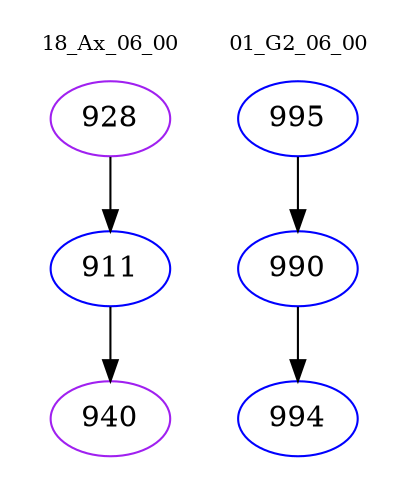 digraph{
subgraph cluster_0 {
color = white
label = "18_Ax_06_00";
fontsize=10;
T0_928 [label="928", color="purple"]
T0_928 -> T0_911 [color="black"]
T0_911 [label="911", color="blue"]
T0_911 -> T0_940 [color="black"]
T0_940 [label="940", color="purple"]
}
subgraph cluster_1 {
color = white
label = "01_G2_06_00";
fontsize=10;
T1_995 [label="995", color="blue"]
T1_995 -> T1_990 [color="black"]
T1_990 [label="990", color="blue"]
T1_990 -> T1_994 [color="black"]
T1_994 [label="994", color="blue"]
}
}
